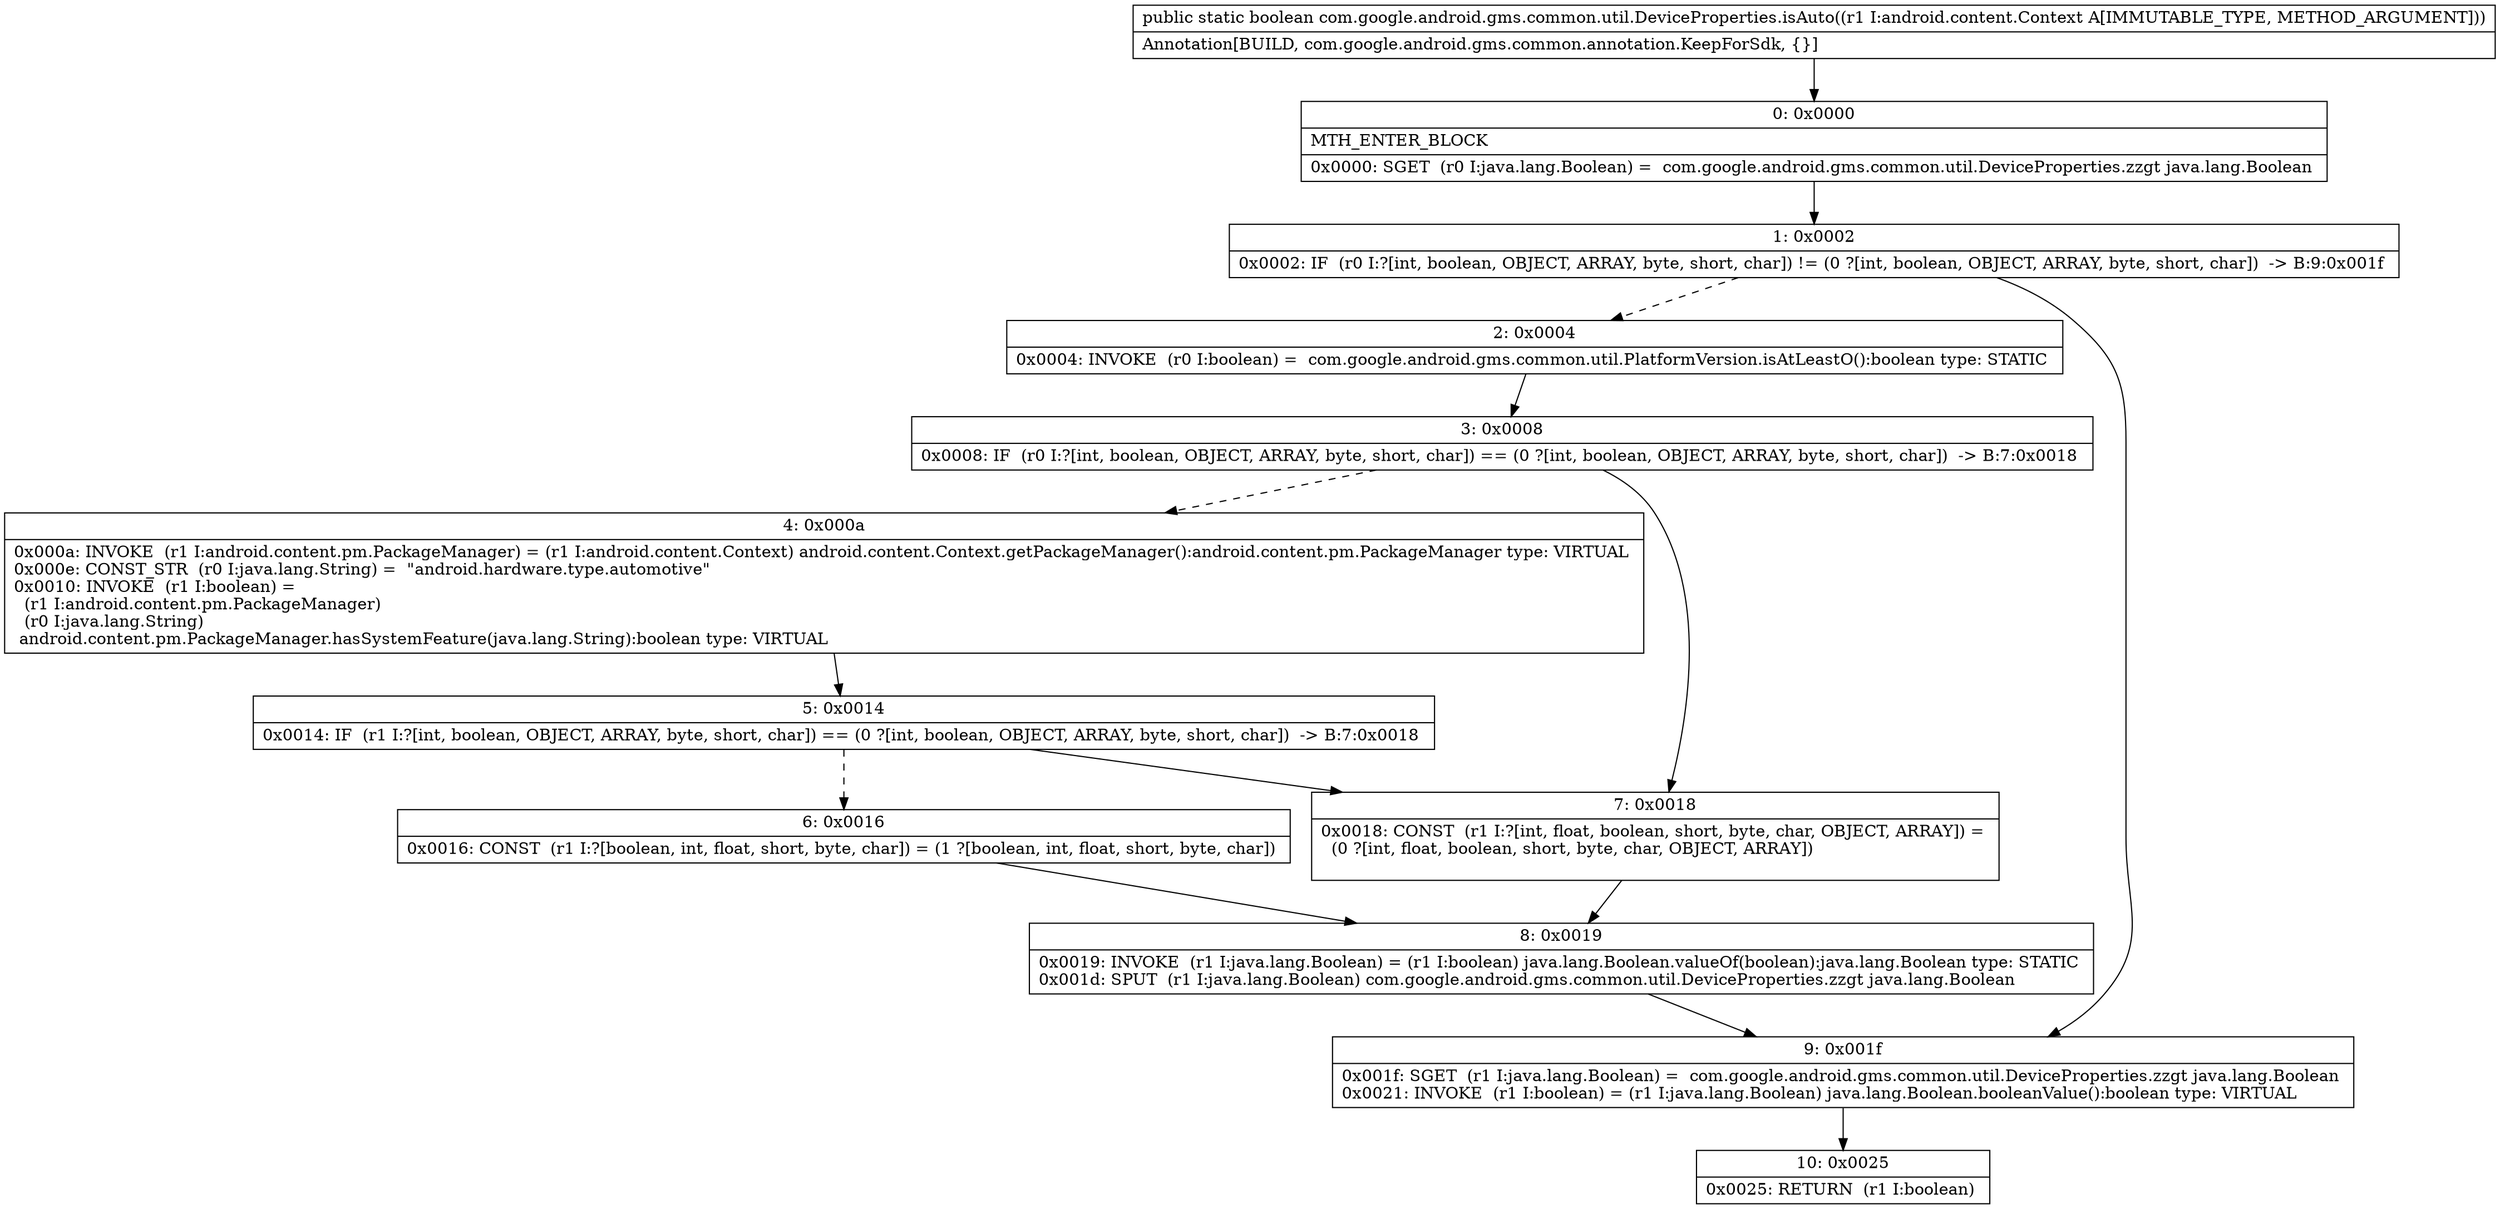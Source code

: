 digraph "CFG forcom.google.android.gms.common.util.DeviceProperties.isAuto(Landroid\/content\/Context;)Z" {
Node_0 [shape=record,label="{0\:\ 0x0000|MTH_ENTER_BLOCK\l|0x0000: SGET  (r0 I:java.lang.Boolean) =  com.google.android.gms.common.util.DeviceProperties.zzgt java.lang.Boolean \l}"];
Node_1 [shape=record,label="{1\:\ 0x0002|0x0002: IF  (r0 I:?[int, boolean, OBJECT, ARRAY, byte, short, char]) != (0 ?[int, boolean, OBJECT, ARRAY, byte, short, char])  \-\> B:9:0x001f \l}"];
Node_2 [shape=record,label="{2\:\ 0x0004|0x0004: INVOKE  (r0 I:boolean) =  com.google.android.gms.common.util.PlatformVersion.isAtLeastO():boolean type: STATIC \l}"];
Node_3 [shape=record,label="{3\:\ 0x0008|0x0008: IF  (r0 I:?[int, boolean, OBJECT, ARRAY, byte, short, char]) == (0 ?[int, boolean, OBJECT, ARRAY, byte, short, char])  \-\> B:7:0x0018 \l}"];
Node_4 [shape=record,label="{4\:\ 0x000a|0x000a: INVOKE  (r1 I:android.content.pm.PackageManager) = (r1 I:android.content.Context) android.content.Context.getPackageManager():android.content.pm.PackageManager type: VIRTUAL \l0x000e: CONST_STR  (r0 I:java.lang.String) =  \"android.hardware.type.automotive\" \l0x0010: INVOKE  (r1 I:boolean) = \l  (r1 I:android.content.pm.PackageManager)\l  (r0 I:java.lang.String)\l android.content.pm.PackageManager.hasSystemFeature(java.lang.String):boolean type: VIRTUAL \l}"];
Node_5 [shape=record,label="{5\:\ 0x0014|0x0014: IF  (r1 I:?[int, boolean, OBJECT, ARRAY, byte, short, char]) == (0 ?[int, boolean, OBJECT, ARRAY, byte, short, char])  \-\> B:7:0x0018 \l}"];
Node_6 [shape=record,label="{6\:\ 0x0016|0x0016: CONST  (r1 I:?[boolean, int, float, short, byte, char]) = (1 ?[boolean, int, float, short, byte, char]) \l}"];
Node_7 [shape=record,label="{7\:\ 0x0018|0x0018: CONST  (r1 I:?[int, float, boolean, short, byte, char, OBJECT, ARRAY]) = \l  (0 ?[int, float, boolean, short, byte, char, OBJECT, ARRAY])\l \l}"];
Node_8 [shape=record,label="{8\:\ 0x0019|0x0019: INVOKE  (r1 I:java.lang.Boolean) = (r1 I:boolean) java.lang.Boolean.valueOf(boolean):java.lang.Boolean type: STATIC \l0x001d: SPUT  (r1 I:java.lang.Boolean) com.google.android.gms.common.util.DeviceProperties.zzgt java.lang.Boolean \l}"];
Node_9 [shape=record,label="{9\:\ 0x001f|0x001f: SGET  (r1 I:java.lang.Boolean) =  com.google.android.gms.common.util.DeviceProperties.zzgt java.lang.Boolean \l0x0021: INVOKE  (r1 I:boolean) = (r1 I:java.lang.Boolean) java.lang.Boolean.booleanValue():boolean type: VIRTUAL \l}"];
Node_10 [shape=record,label="{10\:\ 0x0025|0x0025: RETURN  (r1 I:boolean) \l}"];
MethodNode[shape=record,label="{public static boolean com.google.android.gms.common.util.DeviceProperties.isAuto((r1 I:android.content.Context A[IMMUTABLE_TYPE, METHOD_ARGUMENT]))  | Annotation[BUILD, com.google.android.gms.common.annotation.KeepForSdk, \{\}]\l}"];
MethodNode -> Node_0;
Node_0 -> Node_1;
Node_1 -> Node_2[style=dashed];
Node_1 -> Node_9;
Node_2 -> Node_3;
Node_3 -> Node_4[style=dashed];
Node_3 -> Node_7;
Node_4 -> Node_5;
Node_5 -> Node_6[style=dashed];
Node_5 -> Node_7;
Node_6 -> Node_8;
Node_7 -> Node_8;
Node_8 -> Node_9;
Node_9 -> Node_10;
}


